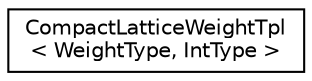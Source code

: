 digraph "Graphical Class Hierarchy"
{
  edge [fontname="Helvetica",fontsize="10",labelfontname="Helvetica",labelfontsize="10"];
  node [fontname="Helvetica",fontsize="10",shape=record];
  rankdir="LR";
  Node0 [label="CompactLatticeWeightTpl\l\< WeightType, IntType \>",height=0.2,width=0.4,color="black", fillcolor="white", style="filled",URL="$classfst_1_1CompactLatticeWeightTpl.html"];
}

